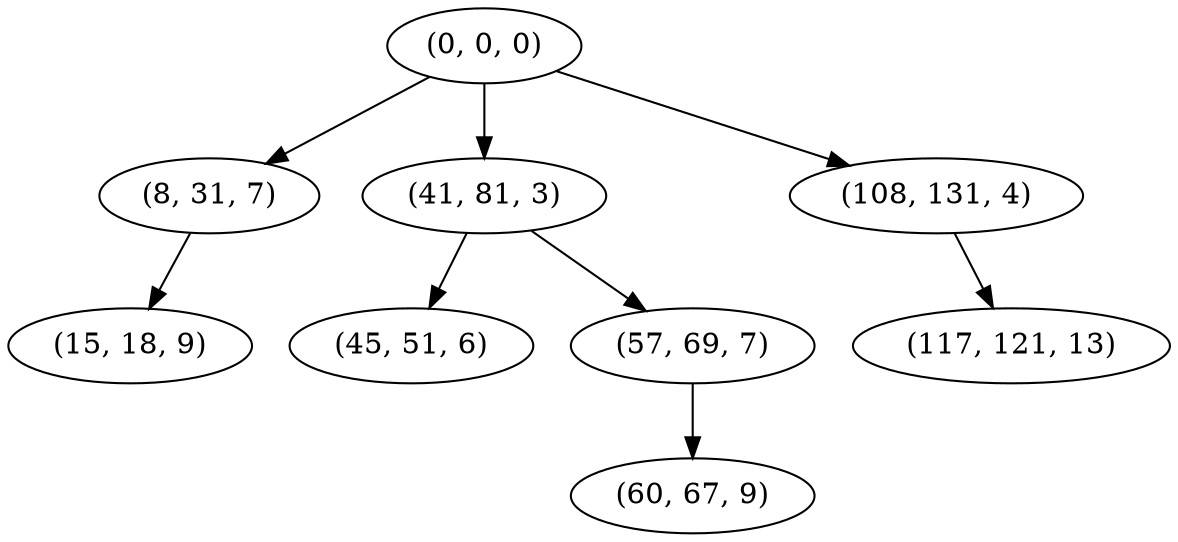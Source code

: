 digraph tree {
    "(0, 0, 0)";
    "(8, 31, 7)";
    "(15, 18, 9)";
    "(41, 81, 3)";
    "(45, 51, 6)";
    "(57, 69, 7)";
    "(60, 67, 9)";
    "(108, 131, 4)";
    "(117, 121, 13)";
    "(0, 0, 0)" -> "(8, 31, 7)";
    "(0, 0, 0)" -> "(41, 81, 3)";
    "(0, 0, 0)" -> "(108, 131, 4)";
    "(8, 31, 7)" -> "(15, 18, 9)";
    "(41, 81, 3)" -> "(45, 51, 6)";
    "(41, 81, 3)" -> "(57, 69, 7)";
    "(57, 69, 7)" -> "(60, 67, 9)";
    "(108, 131, 4)" -> "(117, 121, 13)";
}
